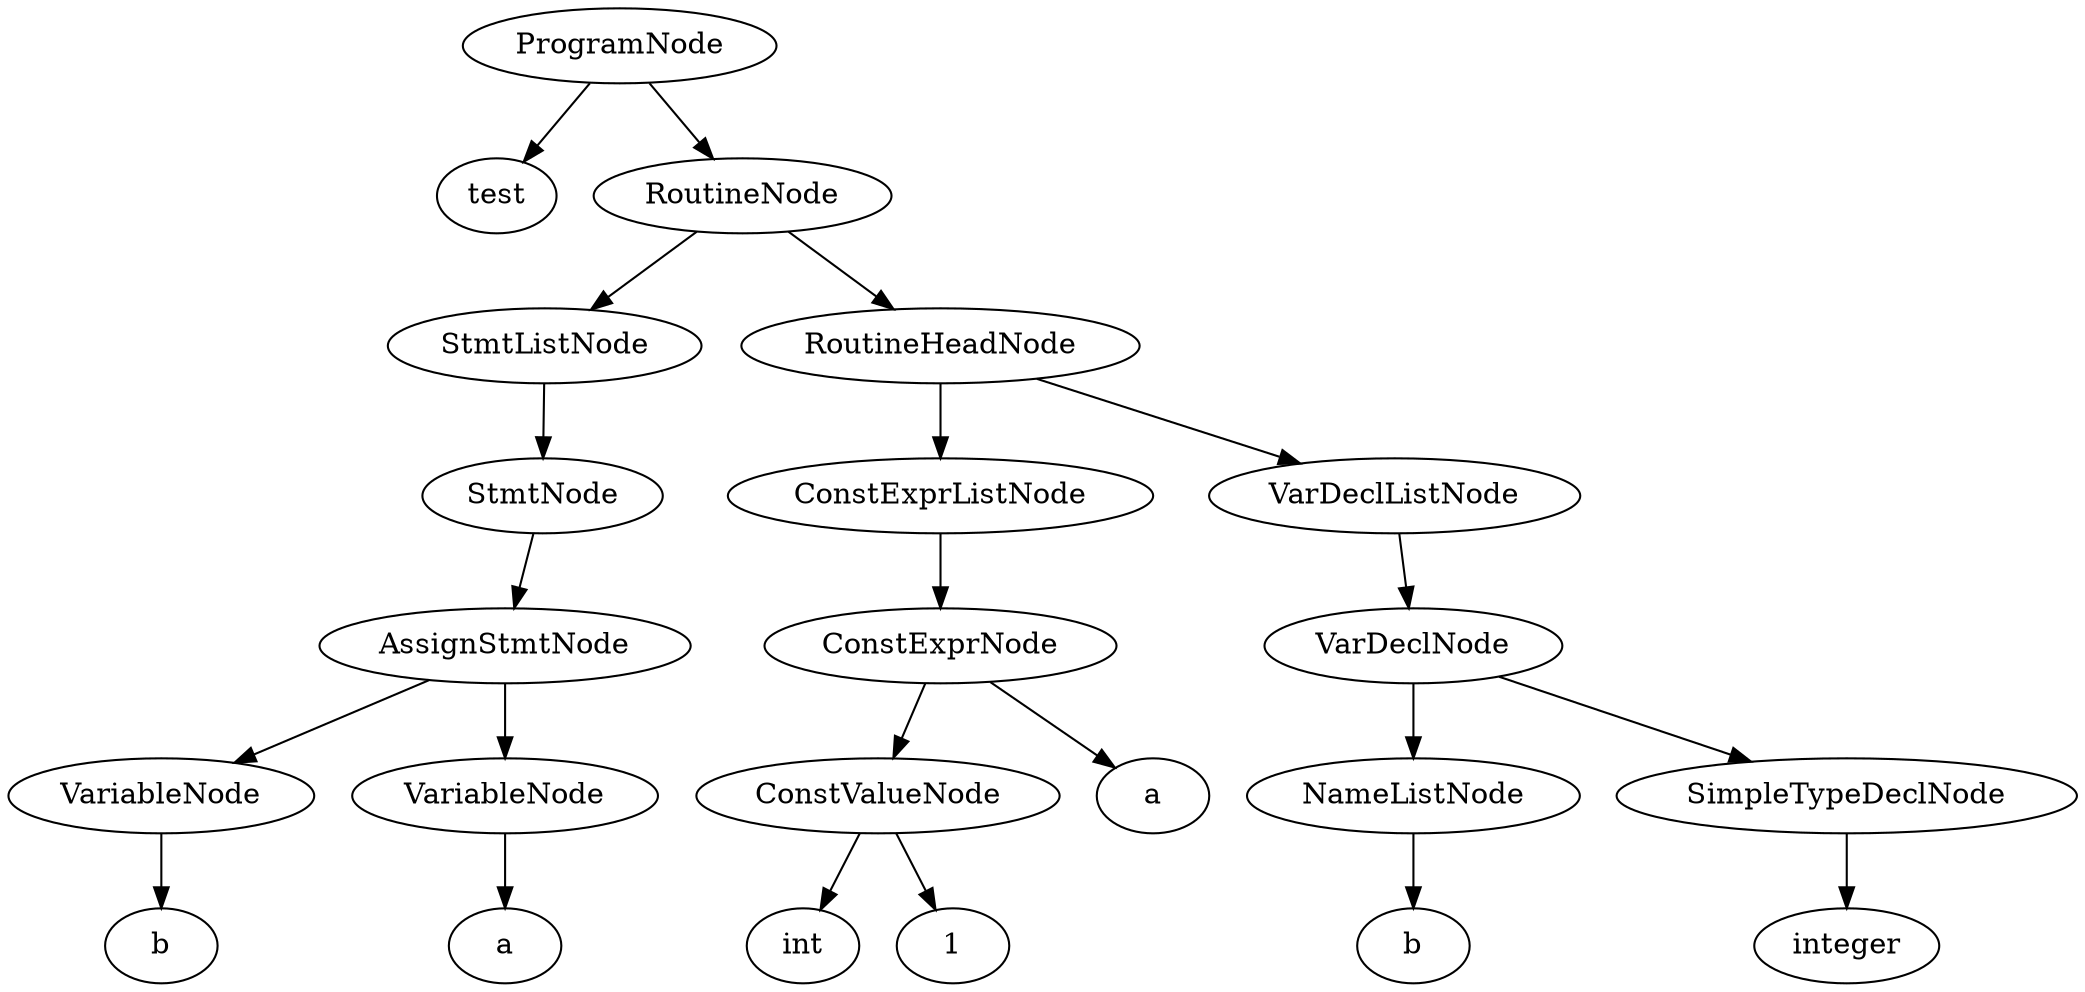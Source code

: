 digraph g {
TN1->BS1;
BS1[shape=oval,label=test];
TN6->BS2;
BS2[shape=oval,label=b];
TN6[shape=oval, label=VariableNode];
TN5->TN6;
TN7->BS3;
BS3[shape=oval,label=a];
TN7[shape=oval, label=VariableNode];
TN5->TN7;
TN5[shape=oval, label=AssignStmtNode];
TN4->TN5;
TN4[shape=oval, label=StmtNode];
TN3->TN4;
TN3[shape=oval, label=StmtListNode];
TN2->TN3;
TN11->BS4;
BS4[shape=oval,label=int];
TN11->BS5;
BS5[shape=oval,label=1];
TN11[shape=oval, label=ConstValueNode];
TN10->TN11;
TN10->BS6;
BS6[shape=oval,label=a];
TN10[shape=oval, label=ConstExprNode];
TN9->TN10;
TN9[shape=oval, label=ConstExprListNode];
TN8->TN9;
TN14->BS7;
BS7[shape=oval,label=b];
TN14[shape=oval, label=NameListNode];
TN13->TN14;
TN15->BS8;
BS8[shape=oval,label=integer];
TN15[shape=oval, label=SimpleTypeDeclNode];
TN13->TN15;
TN13[shape=oval, label=VarDeclNode];
TN12->TN13;
TN12[shape=oval, label=VarDeclListNode];
TN8->TN12;
TN8[shape=oval, label=RoutineHeadNode];
TN2->TN8;
TN2[shape=oval, label=RoutineNode];
TN1->TN2;
TN1[shape=oval, label=ProgramNode];
}
